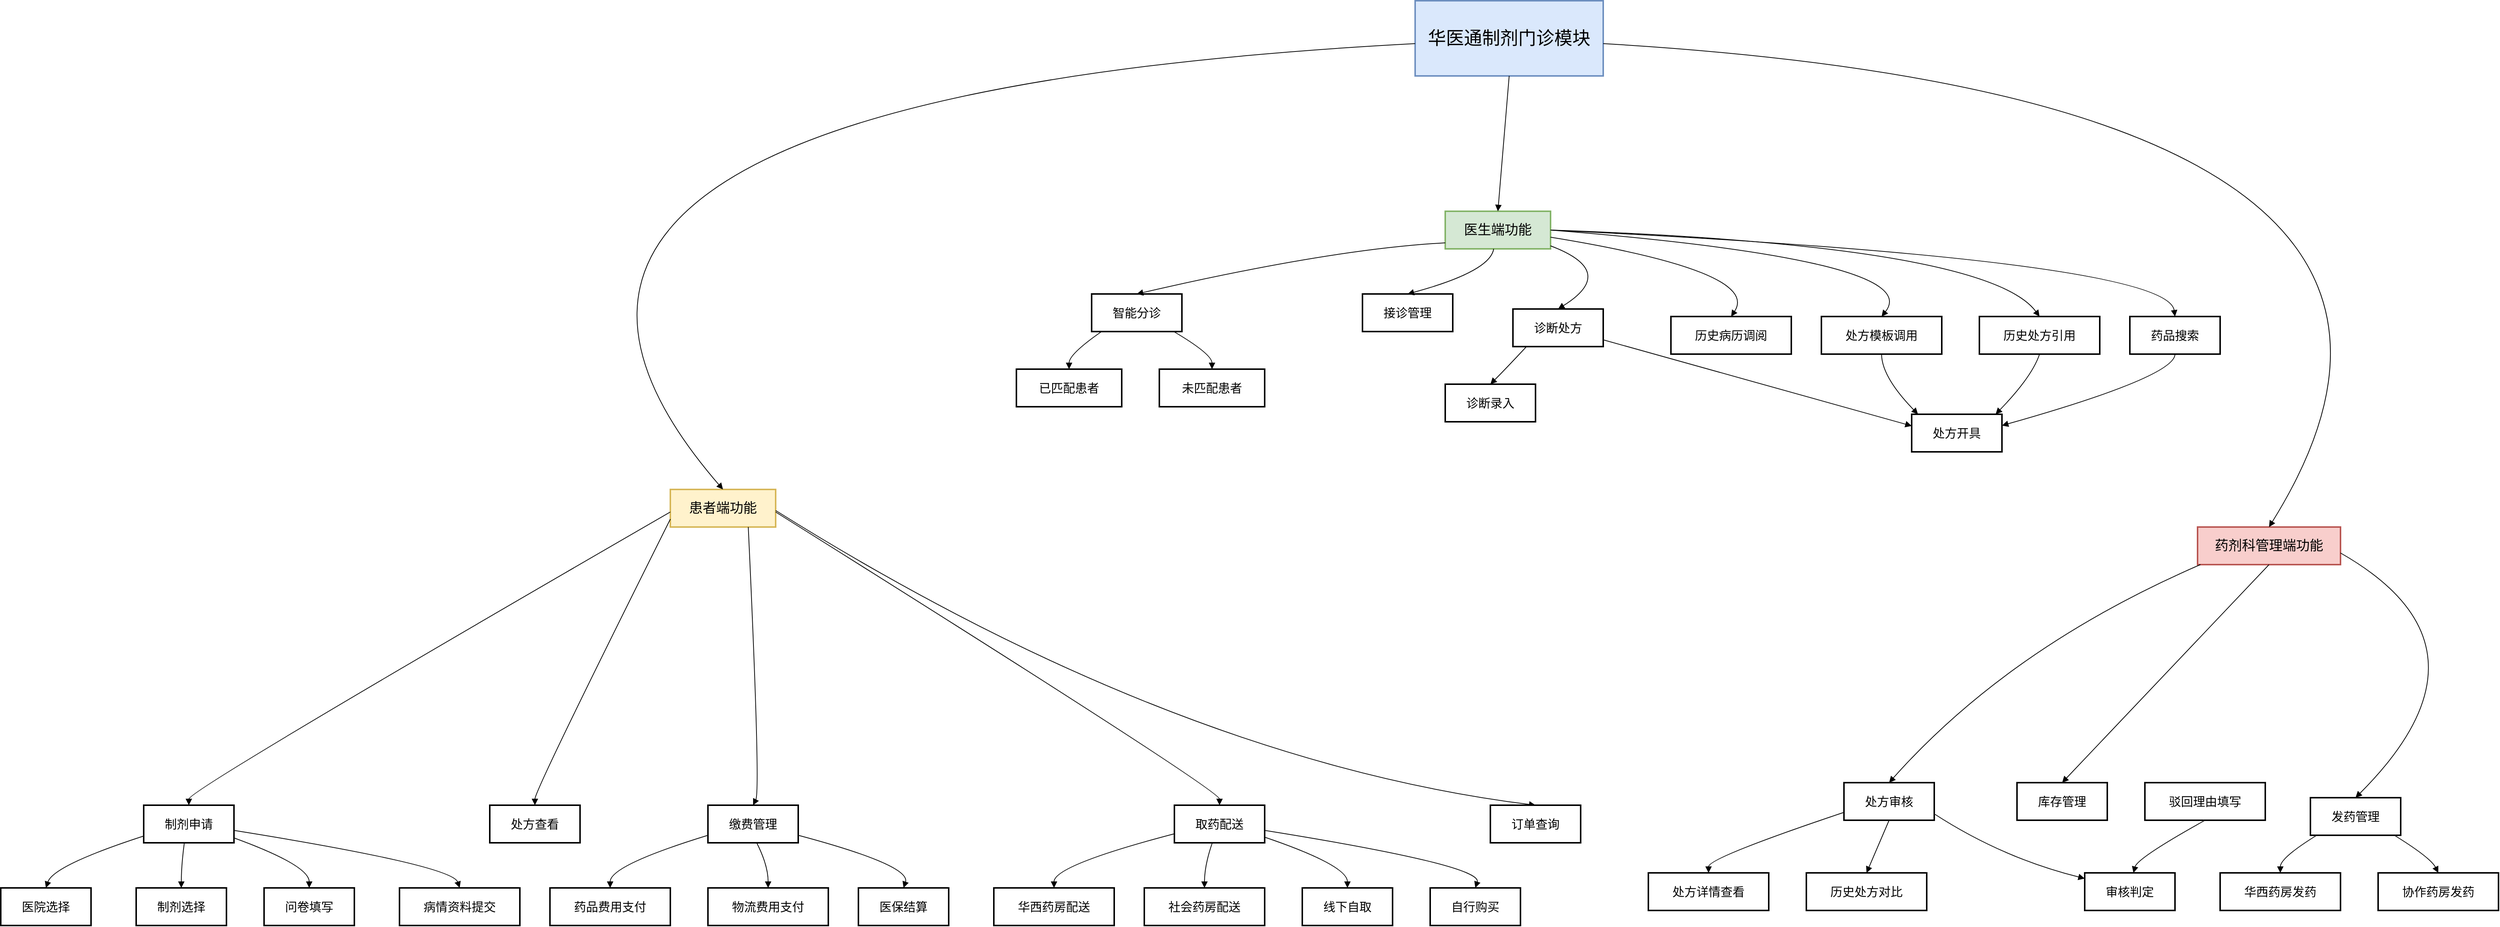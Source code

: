 <mxfile version="27.1.3" pages="2">
  <diagram name="第 1 页" id="2c6VAiDTs5uEBKU6EWW7">
    <mxGraphModel dx="2022" dy="1007" grid="1" gridSize="10" guides="1" tooltips="1" connect="1" arrows="1" fold="1" page="1" pageScale="1" pageWidth="827" pageHeight="1169" math="0" shadow="0">
      <root>
        <mxCell id="0" />
        <mxCell id="1" parent="0" />
        <mxCell id="IF8sYzZvy4wnzW-4cJR5-2" value="华医通制剂门诊模块" style="whiteSpace=wrap;strokeWidth=2;fontSize=24;fillColor=#dae8fc;strokeColor=#6c8ebf;" vertex="1" parent="1">
          <mxGeometry x="2330" y="70" width="250" height="100" as="geometry" />
        </mxCell>
        <mxCell id="IF8sYzZvy4wnzW-4cJR5-3" value="患者端功能" style="whiteSpace=wrap;strokeWidth=2;fillColor=#fff2cc;strokeColor=#d6b656;fontSize=18;" vertex="1" parent="1">
          <mxGeometry x="1340" y="720" width="140" height="50" as="geometry" />
        </mxCell>
        <mxCell id="IF8sYzZvy4wnzW-4cJR5-4" value="医生端功能" style="whiteSpace=wrap;strokeWidth=2;fillColor=#d5e8d4;strokeColor=#82b366;fontSize=18;" vertex="1" parent="1">
          <mxGeometry x="2370" y="350" width="140" height="50" as="geometry" />
        </mxCell>
        <mxCell id="IF8sYzZvy4wnzW-4cJR5-5" value="药剂科管理端功能" style="whiteSpace=wrap;strokeWidth=2;fillColor=#f8cecc;strokeColor=#b85450;fontSize=18;" vertex="1" parent="1">
          <mxGeometry x="3370" y="770" width="190" height="50" as="geometry" />
        </mxCell>
        <mxCell id="IF8sYzZvy4wnzW-4cJR5-6" value="制剂申请" style="whiteSpace=wrap;strokeWidth=2;fontSize=16;" vertex="1" parent="1">
          <mxGeometry x="640" y="1140" width="120" height="50" as="geometry" />
        </mxCell>
        <mxCell id="IF8sYzZvy4wnzW-4cJR5-7" value="处方查看" style="whiteSpace=wrap;strokeWidth=2;fontSize=16;" vertex="1" parent="1">
          <mxGeometry x="1100" y="1140" width="120" height="50" as="geometry" />
        </mxCell>
        <mxCell id="IF8sYzZvy4wnzW-4cJR5-8" value="缴费管理" style="whiteSpace=wrap;strokeWidth=2;fontSize=16;" vertex="1" parent="1">
          <mxGeometry x="1390" y="1140" width="120" height="50" as="geometry" />
        </mxCell>
        <mxCell id="IF8sYzZvy4wnzW-4cJR5-9" value="取药配送" style="whiteSpace=wrap;strokeWidth=2;fontSize=16;" vertex="1" parent="1">
          <mxGeometry x="2010" y="1140" width="120" height="50" as="geometry" />
        </mxCell>
        <mxCell id="IF8sYzZvy4wnzW-4cJR5-11" value="医院选择" style="whiteSpace=wrap;strokeWidth=2;fontSize=16;" vertex="1" parent="1">
          <mxGeometry x="450" y="1250" width="120" height="50" as="geometry" />
        </mxCell>
        <mxCell id="IF8sYzZvy4wnzW-4cJR5-12" value="制剂选择" style="whiteSpace=wrap;strokeWidth=2;fontSize=16;" vertex="1" parent="1">
          <mxGeometry x="630" y="1250" width="120" height="50" as="geometry" />
        </mxCell>
        <mxCell id="IF8sYzZvy4wnzW-4cJR5-13" value="问卷填写" style="whiteSpace=wrap;strokeWidth=2;fontSize=16;" vertex="1" parent="1">
          <mxGeometry x="800" y="1250" width="120" height="50" as="geometry" />
        </mxCell>
        <mxCell id="IF8sYzZvy4wnzW-4cJR5-14" value="病情资料提交" style="whiteSpace=wrap;strokeWidth=2;fontSize=16;" vertex="1" parent="1">
          <mxGeometry x="980" y="1250" width="160" height="50" as="geometry" />
        </mxCell>
        <mxCell id="IF8sYzZvy4wnzW-4cJR5-15" value="药品费用支付" style="whiteSpace=wrap;strokeWidth=2;fontSize=16;" vertex="1" parent="1">
          <mxGeometry x="1180" y="1250" width="160" height="50" as="geometry" />
        </mxCell>
        <mxCell id="IF8sYzZvy4wnzW-4cJR5-16" value="物流费用支付" style="whiteSpace=wrap;strokeWidth=2;fontSize=16;" vertex="1" parent="1">
          <mxGeometry x="1390" y="1250" width="160" height="50" as="geometry" />
        </mxCell>
        <mxCell id="IF8sYzZvy4wnzW-4cJR5-17" value="医保结算" style="whiteSpace=wrap;strokeWidth=2;fontSize=16;" vertex="1" parent="1">
          <mxGeometry x="1590" y="1250" width="120" height="50" as="geometry" />
        </mxCell>
        <mxCell id="IF8sYzZvy4wnzW-4cJR5-18" value="华西药房配送" style="whiteSpace=wrap;strokeWidth=2;fontSize=16;" vertex="1" parent="1">
          <mxGeometry x="1770" y="1250" width="160" height="50" as="geometry" />
        </mxCell>
        <mxCell id="IF8sYzZvy4wnzW-4cJR5-19" value="社会药房配送" style="whiteSpace=wrap;strokeWidth=2;fontSize=16;" vertex="1" parent="1">
          <mxGeometry x="1970" y="1250" width="160" height="50" as="geometry" />
        </mxCell>
        <mxCell id="IF8sYzZvy4wnzW-4cJR5-20" value="线下自取" style="whiteSpace=wrap;strokeWidth=2;fontSize=16;" vertex="1" parent="1">
          <mxGeometry x="2180" y="1250" width="120" height="50" as="geometry" />
        </mxCell>
        <mxCell id="IF8sYzZvy4wnzW-4cJR5-21" value="自行购买" style="whiteSpace=wrap;strokeWidth=2;fontSize=16;" vertex="1" parent="1">
          <mxGeometry x="2350" y="1250" width="120" height="50" as="geometry" />
        </mxCell>
        <mxCell id="IF8sYzZvy4wnzW-4cJR5-22" value="智能分诊" style="whiteSpace=wrap;strokeWidth=2;fontSize=16;" vertex="1" parent="1">
          <mxGeometry x="1900" y="460" width="120" height="50" as="geometry" />
        </mxCell>
        <mxCell id="IF8sYzZvy4wnzW-4cJR5-23" value="接诊管理" style="whiteSpace=wrap;strokeWidth=2;fontSize=16;" vertex="1" parent="1">
          <mxGeometry x="2260" y="460" width="120" height="50" as="geometry" />
        </mxCell>
        <mxCell id="IF8sYzZvy4wnzW-4cJR5-24" value="诊断处方" style="whiteSpace=wrap;strokeWidth=2;fontSize=16;" vertex="1" parent="1">
          <mxGeometry x="2460" y="480" width="120" height="50" as="geometry" />
        </mxCell>
        <mxCell id="IF8sYzZvy4wnzW-4cJR5-25" value="历史病历调阅" style="whiteSpace=wrap;strokeWidth=2;fontSize=16;" vertex="1" parent="1">
          <mxGeometry x="2670" y="490" width="160" height="50" as="geometry" />
        </mxCell>
        <mxCell id="IF8sYzZvy4wnzW-4cJR5-26" value="已匹配患者" style="whiteSpace=wrap;strokeWidth=2;fontSize=16;" vertex="1" parent="1">
          <mxGeometry x="1800" y="560" width="140" height="50" as="geometry" />
        </mxCell>
        <mxCell id="IF8sYzZvy4wnzW-4cJR5-27" value="未匹配患者" style="whiteSpace=wrap;strokeWidth=2;fontSize=16;" vertex="1" parent="1">
          <mxGeometry x="1990" y="560" width="140" height="50" as="geometry" />
        </mxCell>
        <mxCell id="IF8sYzZvy4wnzW-4cJR5-28" value="诊断录入" style="whiteSpace=wrap;strokeWidth=2;fontSize=16;" vertex="1" parent="1">
          <mxGeometry x="2370" y="580" width="120" height="50" as="geometry" />
        </mxCell>
        <mxCell id="IF8sYzZvy4wnzW-4cJR5-29" value="处方开具" style="whiteSpace=wrap;strokeWidth=2;fontSize=16;" vertex="1" parent="1">
          <mxGeometry x="2990" y="620" width="120" height="50" as="geometry" />
        </mxCell>
        <mxCell id="IF8sYzZvy4wnzW-4cJR5-30" value="处方模板调用" style="whiteSpace=wrap;strokeWidth=2;fontSize=16;" vertex="1" parent="1">
          <mxGeometry x="2870" y="490" width="160" height="50" as="geometry" />
        </mxCell>
        <mxCell id="IF8sYzZvy4wnzW-4cJR5-31" value="历史处方引用" style="whiteSpace=wrap;strokeWidth=2;fontSize=16;" vertex="1" parent="1">
          <mxGeometry x="3080" y="490" width="160" height="50" as="geometry" />
        </mxCell>
        <mxCell id="IF8sYzZvy4wnzW-4cJR5-32" value="药品搜索" style="whiteSpace=wrap;strokeWidth=2;fontSize=16;" vertex="1" parent="1">
          <mxGeometry x="3280" y="490" width="120" height="50" as="geometry" />
        </mxCell>
        <mxCell id="IF8sYzZvy4wnzW-4cJR5-33" value="处方审核" style="whiteSpace=wrap;strokeWidth=2;fontSize=16;" vertex="1" parent="1">
          <mxGeometry x="2900" y="1110" width="120" height="50" as="geometry" />
        </mxCell>
        <mxCell id="IF8sYzZvy4wnzW-4cJR5-34" value="库存管理" style="whiteSpace=wrap;strokeWidth=2;fontSize=16;" vertex="1" parent="1">
          <mxGeometry x="3130" y="1110" width="120" height="50" as="geometry" />
        </mxCell>
        <mxCell id="IF8sYzZvy4wnzW-4cJR5-35" value="发药管理" style="whiteSpace=wrap;strokeWidth=2;fontSize=16;" vertex="1" parent="1">
          <mxGeometry x="3520" y="1130" width="120" height="50" as="geometry" />
        </mxCell>
        <mxCell id="IF8sYzZvy4wnzW-4cJR5-36" value="处方详情查看" style="whiteSpace=wrap;strokeWidth=2;fontSize=16;" vertex="1" parent="1">
          <mxGeometry x="2640" y="1230" width="160" height="50" as="geometry" />
        </mxCell>
        <mxCell id="IF8sYzZvy4wnzW-4cJR5-37" value="历史处方对比" style="whiteSpace=wrap;strokeWidth=2;fontSize=16;" vertex="1" parent="1">
          <mxGeometry x="2850" y="1230" width="160" height="50" as="geometry" />
        </mxCell>
        <mxCell id="IF8sYzZvy4wnzW-4cJR5-38" value="审核判定" style="whiteSpace=wrap;strokeWidth=2;fontSize=16;" vertex="1" parent="1">
          <mxGeometry x="3220" y="1230" width="120" height="50" as="geometry" />
        </mxCell>
        <mxCell id="IF8sYzZvy4wnzW-4cJR5-39" value="驳回理由填写" style="whiteSpace=wrap;strokeWidth=2;fontSize=16;" vertex="1" parent="1">
          <mxGeometry x="3300" y="1110" width="160" height="50" as="geometry" />
        </mxCell>
        <mxCell id="IF8sYzZvy4wnzW-4cJR5-40" value="华西药房发药" style="whiteSpace=wrap;strokeWidth=2;fontSize=16;" vertex="1" parent="1">
          <mxGeometry x="3400" y="1230" width="160" height="50" as="geometry" />
        </mxCell>
        <mxCell id="IF8sYzZvy4wnzW-4cJR5-41" value="协作药房发药" style="whiteSpace=wrap;strokeWidth=2;fontSize=16;" vertex="1" parent="1">
          <mxGeometry x="3610" y="1230" width="160" height="50" as="geometry" />
        </mxCell>
        <mxCell id="IF8sYzZvy4wnzW-4cJR5-42" value="" style="curved=1;startArrow=none;endArrow=block;exitX=0;exitY=0.57;entryX=0.5;entryY=0;rounded=0;" edge="1" parent="1" source="IF8sYzZvy4wnzW-4cJR5-2" target="IF8sYzZvy4wnzW-4cJR5-3">
          <mxGeometry relative="1" as="geometry">
            <Array as="points">
              <mxPoint x="960" y="200" />
            </Array>
          </mxGeometry>
        </mxCell>
        <mxCell id="IF8sYzZvy4wnzW-4cJR5-43" value="" style="curved=1;startArrow=none;endArrow=block;exitX=0.5;exitY=1;entryX=0.5;entryY=0;rounded=0;" edge="1" parent="1" source="IF8sYzZvy4wnzW-4cJR5-2" target="IF8sYzZvy4wnzW-4cJR5-4">
          <mxGeometry relative="1" as="geometry">
            <Array as="points" />
          </mxGeometry>
        </mxCell>
        <mxCell id="IF8sYzZvy4wnzW-4cJR5-44" value="" style="curved=1;startArrow=none;endArrow=block;exitX=1;exitY=0.57;entryX=0.5;entryY=0;rounded=0;" edge="1" parent="1" source="IF8sYzZvy4wnzW-4cJR5-2" target="IF8sYzZvy4wnzW-4cJR5-5">
          <mxGeometry relative="1" as="geometry">
            <Array as="points">
              <mxPoint x="3820" y="200" />
            </Array>
          </mxGeometry>
        </mxCell>
        <mxCell id="IF8sYzZvy4wnzW-4cJR5-45" value="" style="curved=1;startArrow=none;endArrow=block;exitX=0;exitY=0.6;entryX=0.5;entryY=0;rounded=0;" edge="1" parent="1" source="IF8sYzZvy4wnzW-4cJR5-3" target="IF8sYzZvy4wnzW-4cJR5-6">
          <mxGeometry relative="1" as="geometry">
            <Array as="points">
              <mxPoint x="700" y="1120" />
            </Array>
          </mxGeometry>
        </mxCell>
        <mxCell id="IF8sYzZvy4wnzW-4cJR5-46" value="" style="curved=1;startArrow=none;endArrow=block;exitX=0;exitY=0.79;entryX=0.5;entryY=0;rounded=0;" edge="1" parent="1" source="IF8sYzZvy4wnzW-4cJR5-3" target="IF8sYzZvy4wnzW-4cJR5-7">
          <mxGeometry relative="1" as="geometry">
            <Array as="points">
              <mxPoint x="1160" y="1120" />
            </Array>
          </mxGeometry>
        </mxCell>
        <mxCell id="IF8sYzZvy4wnzW-4cJR5-47" value="" style="curved=1;startArrow=none;endArrow=block;exitX=0.74;exitY=1;entryX=0.5;entryY=0;rounded=0;" edge="1" parent="1" source="IF8sYzZvy4wnzW-4cJR5-3" target="IF8sYzZvy4wnzW-4cJR5-8">
          <mxGeometry relative="1" as="geometry">
            <Array as="points">
              <mxPoint x="1460" y="1120" />
            </Array>
          </mxGeometry>
        </mxCell>
        <mxCell id="IF8sYzZvy4wnzW-4cJR5-48" value="" style="curved=1;startArrow=none;endArrow=block;exitX=1;exitY=0.6;entryX=0.5;entryY=0;rounded=0;" edge="1" parent="1" source="IF8sYzZvy4wnzW-4cJR5-3" target="IF8sYzZvy4wnzW-4cJR5-9">
          <mxGeometry relative="1" as="geometry">
            <Array as="points">
              <mxPoint x="2070" y="1120" />
            </Array>
          </mxGeometry>
        </mxCell>
        <mxCell id="IF8sYzZvy4wnzW-4cJR5-50" value="" style="curved=1;startArrow=none;endArrow=block;exitX=0;exitY=0.82;entryX=0.5;entryY=0;rounded=0;fontSize=16;" edge="1" parent="1" source="IF8sYzZvy4wnzW-4cJR5-6" target="IF8sYzZvy4wnzW-4cJR5-11">
          <mxGeometry relative="1" as="geometry">
            <Array as="points">
              <mxPoint x="520" y="1220" />
            </Array>
          </mxGeometry>
        </mxCell>
        <mxCell id="IF8sYzZvy4wnzW-4cJR5-51" value="" style="curved=1;startArrow=none;endArrow=block;exitX=0.45;exitY=1;entryX=0.5;entryY=0;rounded=0;fontSize=16;" edge="1" parent="1" source="IF8sYzZvy4wnzW-4cJR5-6" target="IF8sYzZvy4wnzW-4cJR5-12">
          <mxGeometry relative="1" as="geometry">
            <Array as="points">
              <mxPoint x="690" y="1220" />
            </Array>
          </mxGeometry>
        </mxCell>
        <mxCell id="IF8sYzZvy4wnzW-4cJR5-52" value="" style="curved=1;startArrow=none;endArrow=block;exitX=1;exitY=0.87;entryX=0.5;entryY=0;rounded=0;fontSize=16;" edge="1" parent="1" source="IF8sYzZvy4wnzW-4cJR5-6" target="IF8sYzZvy4wnzW-4cJR5-13">
          <mxGeometry relative="1" as="geometry">
            <Array as="points">
              <mxPoint x="860" y="1220" />
            </Array>
          </mxGeometry>
        </mxCell>
        <mxCell id="IF8sYzZvy4wnzW-4cJR5-53" value="" style="curved=1;startArrow=none;endArrow=block;exitX=1;exitY=0.67;entryX=0.5;entryY=0;rounded=0;fontSize=16;" edge="1" parent="1" source="IF8sYzZvy4wnzW-4cJR5-6" target="IF8sYzZvy4wnzW-4cJR5-14">
          <mxGeometry relative="1" as="geometry">
            <Array as="points">
              <mxPoint x="1050" y="1220" />
            </Array>
          </mxGeometry>
        </mxCell>
        <mxCell id="IF8sYzZvy4wnzW-4cJR5-54" value="" style="curved=1;startArrow=none;endArrow=block;exitX=0;exitY=0.8;entryX=0.5;entryY=0;rounded=0;fontSize=16;" edge="1" parent="1" source="IF8sYzZvy4wnzW-4cJR5-8" target="IF8sYzZvy4wnzW-4cJR5-15">
          <mxGeometry relative="1" as="geometry">
            <Array as="points">
              <mxPoint x="1260" y="1220" />
            </Array>
          </mxGeometry>
        </mxCell>
        <mxCell id="IF8sYzZvy4wnzW-4cJR5-55" value="" style="curved=1;startArrow=none;endArrow=block;exitX=0.54;exitY=1;entryX=0.5;entryY=0;rounded=0;fontSize=16;" edge="1" parent="1" source="IF8sYzZvy4wnzW-4cJR5-8" target="IF8sYzZvy4wnzW-4cJR5-16">
          <mxGeometry relative="1" as="geometry">
            <Array as="points">
              <mxPoint x="1470" y="1220" />
            </Array>
          </mxGeometry>
        </mxCell>
        <mxCell id="IF8sYzZvy4wnzW-4cJR5-56" value="" style="curved=1;startArrow=none;endArrow=block;exitX=1;exitY=0.8;entryX=0.5;entryY=0;rounded=0;fontSize=16;" edge="1" parent="1" source="IF8sYzZvy4wnzW-4cJR5-8" target="IF8sYzZvy4wnzW-4cJR5-17">
          <mxGeometry relative="1" as="geometry">
            <Array as="points">
              <mxPoint x="1660" y="1220" />
            </Array>
          </mxGeometry>
        </mxCell>
        <mxCell id="IF8sYzZvy4wnzW-4cJR5-57" value="" style="curved=1;startArrow=none;endArrow=block;exitX=0;exitY=0.76;entryX=0.5;entryY=0;rounded=0;fontSize=16;" edge="1" parent="1" source="IF8sYzZvy4wnzW-4cJR5-9" target="IF8sYzZvy4wnzW-4cJR5-18">
          <mxGeometry relative="1" as="geometry">
            <Array as="points">
              <mxPoint x="1850" y="1220" />
            </Array>
          </mxGeometry>
        </mxCell>
        <mxCell id="IF8sYzZvy4wnzW-4cJR5-58" value="" style="curved=1;startArrow=none;endArrow=block;exitX=0.42;exitY=1;entryX=0.5;entryY=0;rounded=0;fontSize=16;" edge="1" parent="1" source="IF8sYzZvy4wnzW-4cJR5-9" target="IF8sYzZvy4wnzW-4cJR5-19">
          <mxGeometry relative="1" as="geometry">
            <Array as="points">
              <mxPoint x="2050" y="1220" />
            </Array>
          </mxGeometry>
        </mxCell>
        <mxCell id="IF8sYzZvy4wnzW-4cJR5-59" value="" style="curved=1;startArrow=none;endArrow=block;exitX=1;exitY=0.85;entryX=0.5;entryY=0;rounded=0;fontSize=16;" edge="1" parent="1" source="IF8sYzZvy4wnzW-4cJR5-9" target="IF8sYzZvy4wnzW-4cJR5-20">
          <mxGeometry relative="1" as="geometry">
            <Array as="points">
              <mxPoint x="2240" y="1220" />
            </Array>
          </mxGeometry>
        </mxCell>
        <mxCell id="IF8sYzZvy4wnzW-4cJR5-60" value="" style="curved=1;startArrow=none;endArrow=block;exitX=1;exitY=0.67;entryX=0.5;entryY=0;rounded=0;fontSize=16;" edge="1" parent="1" source="IF8sYzZvy4wnzW-4cJR5-9" target="IF8sYzZvy4wnzW-4cJR5-21">
          <mxGeometry relative="1" as="geometry">
            <Array as="points">
              <mxPoint x="2420" y="1220" />
            </Array>
          </mxGeometry>
        </mxCell>
        <mxCell id="IF8sYzZvy4wnzW-4cJR5-61" value="" style="curved=1;startArrow=none;endArrow=block;exitX=0;exitY=0.84;entryX=0.5;entryY=0;rounded=0;" edge="1" parent="1" source="IF8sYzZvy4wnzW-4cJR5-4" target="IF8sYzZvy4wnzW-4cJR5-22">
          <mxGeometry relative="1" as="geometry">
            <Array as="points">
              <mxPoint x="2220" y="400" />
            </Array>
          </mxGeometry>
        </mxCell>
        <mxCell id="IF8sYzZvy4wnzW-4cJR5-62" value="" style="curved=1;startArrow=none;endArrow=block;exitX=0.46;exitY=1;entryX=0.5;entryY=0;rounded=0;" edge="1" parent="1" source="IF8sYzZvy4wnzW-4cJR5-4" target="IF8sYzZvy4wnzW-4cJR5-23">
          <mxGeometry relative="1" as="geometry">
            <Array as="points">
              <mxPoint x="2430" y="430" />
            </Array>
          </mxGeometry>
        </mxCell>
        <mxCell id="IF8sYzZvy4wnzW-4cJR5-63" value="" style="curved=1;startArrow=none;endArrow=block;exitX=1;exitY=0.92;rounded=0;entryX=0.5;entryY=0;entryDx=0;entryDy=0;" edge="1" parent="1" source="IF8sYzZvy4wnzW-4cJR5-4" target="IF8sYzZvy4wnzW-4cJR5-24">
          <mxGeometry relative="1" as="geometry">
            <Array as="points">
              <mxPoint x="2600" y="430" />
            </Array>
            <mxPoint x="2560" y="460" as="targetPoint" />
          </mxGeometry>
        </mxCell>
        <mxCell id="IF8sYzZvy4wnzW-4cJR5-64" value="" style="curved=1;startArrow=none;endArrow=block;exitX=1;exitY=0.69;entryX=0.5;entryY=0;rounded=0;" edge="1" parent="1" source="IF8sYzZvy4wnzW-4cJR5-4" target="IF8sYzZvy4wnzW-4cJR5-25">
          <mxGeometry relative="1" as="geometry">
            <Array as="points">
              <mxPoint x="2790" y="430" />
            </Array>
          </mxGeometry>
        </mxCell>
        <mxCell id="IF8sYzZvy4wnzW-4cJR5-65" value="" style="curved=1;startArrow=none;endArrow=block;exitX=0.11;exitY=1;entryX=0.5;entryY=0;rounded=0;fontSize=16;" edge="1" parent="1" source="IF8sYzZvy4wnzW-4cJR5-22" target="IF8sYzZvy4wnzW-4cJR5-26">
          <mxGeometry relative="1" as="geometry">
            <Array as="points">
              <mxPoint x="1870" y="540" />
            </Array>
          </mxGeometry>
        </mxCell>
        <mxCell id="IF8sYzZvy4wnzW-4cJR5-66" value="" style="curved=1;startArrow=none;endArrow=block;exitX=0.91;exitY=1;entryX=0.5;entryY=0;rounded=0;fontSize=16;" edge="1" parent="1" source="IF8sYzZvy4wnzW-4cJR5-22" target="IF8sYzZvy4wnzW-4cJR5-27">
          <mxGeometry relative="1" as="geometry">
            <Array as="points">
              <mxPoint x="2060" y="540" />
            </Array>
          </mxGeometry>
        </mxCell>
        <mxCell id="IF8sYzZvy4wnzW-4cJR5-67" value="" style="curved=1;startArrow=none;endArrow=block;exitX=0.15;exitY=1;entryX=0.5;entryY=0;rounded=0;fontSize=16;" edge="1" parent="1" source="IF8sYzZvy4wnzW-4cJR5-24" target="IF8sYzZvy4wnzW-4cJR5-28">
          <mxGeometry relative="1" as="geometry">
            <Array as="points">
              <mxPoint x="2450" y="560" />
            </Array>
          </mxGeometry>
        </mxCell>
        <mxCell id="IF8sYzZvy4wnzW-4cJR5-68" value="" style="curved=1;startArrow=none;endArrow=block;exitX=1;exitY=0.82;entryX=0;entryY=0.31;rounded=0;fontSize=16;" edge="1" parent="1" source="IF8sYzZvy4wnzW-4cJR5-24" target="IF8sYzZvy4wnzW-4cJR5-29">
          <mxGeometry relative="1" as="geometry">
            <Array as="points">
              <mxPoint x="2720" y="560" />
            </Array>
          </mxGeometry>
        </mxCell>
        <mxCell id="IF8sYzZvy4wnzW-4cJR5-69" value="" style="curved=1;startArrow=none;endArrow=block;exitX=0.5;exitY=1;entryX=0.07;entryY=0;rounded=0;fontSize=16;" edge="1" parent="1" source="IF8sYzZvy4wnzW-4cJR5-30" target="IF8sYzZvy4wnzW-4cJR5-29">
          <mxGeometry relative="1" as="geometry">
            <Array as="points">
              <mxPoint x="2950" y="570" />
            </Array>
          </mxGeometry>
        </mxCell>
        <mxCell id="IF8sYzZvy4wnzW-4cJR5-70" value="" style="curved=1;startArrow=none;endArrow=block;exitX=0.5;exitY=1;entryX=0.93;entryY=0;rounded=0;fontSize=16;" edge="1" parent="1" source="IF8sYzZvy4wnzW-4cJR5-31" target="IF8sYzZvy4wnzW-4cJR5-29">
          <mxGeometry relative="1" as="geometry">
            <Array as="points">
              <mxPoint x="3150" y="570" />
            </Array>
          </mxGeometry>
        </mxCell>
        <mxCell id="IF8sYzZvy4wnzW-4cJR5-71" value="" style="curved=1;startArrow=none;endArrow=block;exitX=0.5;exitY=1;entryX=1;entryY=0.3;rounded=0;fontSize=16;" edge="1" parent="1" source="IF8sYzZvy4wnzW-4cJR5-32" target="IF8sYzZvy4wnzW-4cJR5-29">
          <mxGeometry relative="1" as="geometry">
            <Array as="points">
              <mxPoint x="3340" y="570" />
            </Array>
          </mxGeometry>
        </mxCell>
        <mxCell id="IF8sYzZvy4wnzW-4cJR5-72" value="" style="curved=1;startArrow=none;endArrow=block;exitX=0.02;exitY=1;entryX=0.5;entryY=0;rounded=0;" edge="1" parent="1" source="IF8sYzZvy4wnzW-4cJR5-5" target="IF8sYzZvy4wnzW-4cJR5-33">
          <mxGeometry relative="1" as="geometry">
            <Array as="points">
              <mxPoint x="3120" y="930" />
            </Array>
          </mxGeometry>
        </mxCell>
        <mxCell id="IF8sYzZvy4wnzW-4cJR5-73" value="" style="curved=1;startArrow=none;endArrow=block;exitX=0.5;exitY=1;entryX=0.5;entryY=0;rounded=0;" edge="1" parent="1" source="IF8sYzZvy4wnzW-4cJR5-5" target="IF8sYzZvy4wnzW-4cJR5-34">
          <mxGeometry relative="1" as="geometry">
            <Array as="points" />
          </mxGeometry>
        </mxCell>
        <mxCell id="IF8sYzZvy4wnzW-4cJR5-74" value="" style="curved=1;startArrow=none;endArrow=block;exitX=1;exitY=0.69;entryX=0.5;entryY=0;rounded=0;" edge="1" parent="1" source="IF8sYzZvy4wnzW-4cJR5-5" target="IF8sYzZvy4wnzW-4cJR5-35">
          <mxGeometry relative="1" as="geometry">
            <Array as="points">
              <mxPoint x="3780" y="930" />
            </Array>
          </mxGeometry>
        </mxCell>
        <mxCell id="IF8sYzZvy4wnzW-4cJR5-75" value="" style="curved=1;startArrow=none;endArrow=block;exitX=0;exitY=0.79;entryX=0.5;entryY=0;rounded=0;fontSize=16;" edge="1" parent="1" source="IF8sYzZvy4wnzW-4cJR5-33" target="IF8sYzZvy4wnzW-4cJR5-36">
          <mxGeometry relative="1" as="geometry">
            <Array as="points">
              <mxPoint x="2720" y="1210" />
            </Array>
          </mxGeometry>
        </mxCell>
        <mxCell id="IF8sYzZvy4wnzW-4cJR5-76" value="" style="curved=1;startArrow=none;endArrow=block;exitX=0.5;exitY=1;entryX=0.5;entryY=0;rounded=0;fontSize=16;" edge="1" parent="1" source="IF8sYzZvy4wnzW-4cJR5-33" target="IF8sYzZvy4wnzW-4cJR5-37">
          <mxGeometry relative="1" as="geometry">
            <Array as="points" />
          </mxGeometry>
        </mxCell>
        <mxCell id="IF8sYzZvy4wnzW-4cJR5-77" value="" style="curved=1;startArrow=none;endArrow=block;exitX=1;exitY=0.83;entryX=0;entryY=0.15;rounded=0;fontSize=16;" edge="1" parent="1" source="IF8sYzZvy4wnzW-4cJR5-33" target="IF8sYzZvy4wnzW-4cJR5-38">
          <mxGeometry relative="1" as="geometry">
            <Array as="points">
              <mxPoint x="3110" y="1210" />
            </Array>
          </mxGeometry>
        </mxCell>
        <mxCell id="IF8sYzZvy4wnzW-4cJR5-78" value="" style="curved=1;startArrow=none;endArrow=block;exitX=0.5;exitY=1;entryX=0.54;entryY=0;rounded=0;fontSize=16;" edge="1" parent="1" source="IF8sYzZvy4wnzW-4cJR5-39" target="IF8sYzZvy4wnzW-4cJR5-38">
          <mxGeometry relative="1" as="geometry">
            <Array as="points">
              <mxPoint x="3290" y="1210" />
            </Array>
          </mxGeometry>
        </mxCell>
        <mxCell id="IF8sYzZvy4wnzW-4cJR5-79" value="" style="curved=1;startArrow=none;endArrow=block;exitX=0.07;exitY=1;entryX=0.5;entryY=0;rounded=0;fontSize=16;" edge="1" parent="1" source="IF8sYzZvy4wnzW-4cJR5-35" target="IF8sYzZvy4wnzW-4cJR5-40">
          <mxGeometry relative="1" as="geometry">
            <Array as="points">
              <mxPoint x="3480" y="1210" />
            </Array>
          </mxGeometry>
        </mxCell>
        <mxCell id="IF8sYzZvy4wnzW-4cJR5-80" value="" style="curved=1;startArrow=none;endArrow=block;exitX=0.93;exitY=1;entryX=0.5;entryY=0;rounded=0;fontSize=16;" edge="1" parent="1" source="IF8sYzZvy4wnzW-4cJR5-35" target="IF8sYzZvy4wnzW-4cJR5-41">
          <mxGeometry relative="1" as="geometry">
            <Array as="points">
              <mxPoint x="3680" y="1210" />
            </Array>
          </mxGeometry>
        </mxCell>
        <mxCell id="IF8sYzZvy4wnzW-4cJR5-81" value="" style="curved=1;startArrow=none;endArrow=block;exitX=1;exitY=0.56;entryX=0.5;entryY=0;rounded=0;entryDx=0;entryDy=0;" edge="1" parent="1" source="IF8sYzZvy4wnzW-4cJR5-3" target="IF8sYzZvy4wnzW-4cJR5-10">
          <mxGeometry relative="1" as="geometry">
            <Array as="points">
              <mxPoint x="2010" y="1080" />
            </Array>
            <mxPoint x="1461" y="1070" as="sourcePoint" />
            <mxPoint x="2507" y="1144" as="targetPoint" />
          </mxGeometry>
        </mxCell>
        <mxCell id="IF8sYzZvy4wnzW-4cJR5-10" value="订单查询" style="whiteSpace=wrap;strokeWidth=2;fontSize=16;" vertex="1" parent="1">
          <mxGeometry x="2430" y="1140" width="120" height="50" as="geometry" />
        </mxCell>
        <mxCell id="IF8sYzZvy4wnzW-4cJR5-83" value="" style="curved=1;startArrow=none;endArrow=block;exitX=1;exitY=0.5;entryX=0.5;entryY=0;rounded=0;exitDx=0;exitDy=0;entryDx=0;entryDy=0;" edge="1" parent="1" source="IF8sYzZvy4wnzW-4cJR5-4" target="IF8sYzZvy4wnzW-4cJR5-30">
          <mxGeometry relative="1" as="geometry">
            <Array as="points">
              <mxPoint x="3010" y="415" />
            </Array>
            <mxPoint x="2730" y="370" as="sourcePoint" />
            <mxPoint x="2970" y="475" as="targetPoint" />
          </mxGeometry>
        </mxCell>
        <mxCell id="IF8sYzZvy4wnzW-4cJR5-84" value="" style="curved=1;startArrow=none;endArrow=block;exitX=1;exitY=0.5;entryX=0.5;entryY=0;rounded=0;entryDx=0;entryDy=0;exitDx=0;exitDy=0;" edge="1" parent="1" source="IF8sYzZvy4wnzW-4cJR5-4" target="IF8sYzZvy4wnzW-4cJR5-31">
          <mxGeometry relative="1" as="geometry">
            <Array as="points">
              <mxPoint x="3090" y="395" />
            </Array>
            <mxPoint x="2810" y="350" as="sourcePoint" />
            <mxPoint x="3050" y="455" as="targetPoint" />
          </mxGeometry>
        </mxCell>
        <mxCell id="IF8sYzZvy4wnzW-4cJR5-85" value="" style="curved=1;startArrow=none;endArrow=block;exitX=1;exitY=0.5;entryX=0.5;entryY=0;rounded=0;entryDx=0;entryDy=0;exitDx=0;exitDy=0;" edge="1" parent="1" source="IF8sYzZvy4wnzW-4cJR5-4" target="IF8sYzZvy4wnzW-4cJR5-32">
          <mxGeometry relative="1" as="geometry">
            <Array as="points">
              <mxPoint x="3330" y="415" />
            </Array>
            <mxPoint x="3050" y="370" as="sourcePoint" />
            <mxPoint x="3290" y="475" as="targetPoint" />
          </mxGeometry>
        </mxCell>
      </root>
    </mxGraphModel>
  </diagram>
  <diagram id="uFg7E_dFso2XeabN2RZW" name="第 2 页">
    <mxGraphModel dx="1436" dy="705" grid="1" gridSize="10" guides="1" tooltips="1" connect="1" arrows="1" fold="1" page="1" pageScale="1" pageWidth="827" pageHeight="1169" math="0" shadow="0">
      <root>
        <mxCell id="0" />
        <mxCell id="1" parent="0" />
        <mxCell id="XoKwE408zN5f4M1Wbg9F-1" value="用户进入合作专区" style="rounded=1;arcSize=20;strokeWidth=2" vertex="1" parent="1">
          <mxGeometry x="145" y="20" width="158" height="54" as="geometry" />
        </mxCell>
        <mxCell id="XoKwE408zN5f4M1Wbg9F-2" value="浏览商家列表" style="whiteSpace=wrap;strokeWidth=2;" vertex="1" parent="1">
          <mxGeometry x="146" y="124" width="156" height="54" as="geometry" />
        </mxCell>
        <mxCell id="XoKwE408zN5f4M1Wbg9F-3" value="选择商家" style="rhombus;strokeWidth=2;whiteSpace=wrap;" vertex="1" parent="1">
          <mxGeometry x="165" y="228" width="118" height="118" as="geometry" />
        </mxCell>
        <mxCell id="XoKwE408zN5f4M1Wbg9F-4" value="查看推荐套餐" style="whiteSpace=wrap;strokeWidth=2;" vertex="1" parent="1">
          <mxGeometry x="146" y="396" width="156" height="54" as="geometry" />
        </mxCell>
        <mxCell id="XoKwE408zN5f4M1Wbg9F-5" value="直接下单?" style="rhombus;strokeWidth=2;whiteSpace=wrap;" vertex="1" parent="1">
          <mxGeometry x="163" y="500" width="124" height="124" as="geometry" />
        </mxCell>
        <mxCell id="XoKwE408zN5f4M1Wbg9F-6" value="跳转外卖平台" style="whiteSpace=wrap;strokeWidth=2;" vertex="1" parent="1">
          <mxGeometry x="249" y="697" width="156" height="54" as="geometry" />
        </mxCell>
        <mxCell id="XoKwE408zN5f4M1Wbg9F-7" value="查看营养详情" style="whiteSpace=wrap;strokeWidth=2;" vertex="1" parent="1">
          <mxGeometry x="28" y="801" width="156" height="54" as="geometry" />
        </mxCell>
        <mxCell id="XoKwE408zN5f4M1Wbg9F-8" value="加入自定义餐单" style="whiteSpace=wrap;strokeWidth=2;" vertex="1" parent="1">
          <mxGeometry x="20" y="939" width="172" height="54" as="geometry" />
        </mxCell>
        <mxCell id="XoKwE408zN5f4M1Wbg9F-9" value="生成饮食记录" style="whiteSpace=wrap;strokeWidth=2;" vertex="1" parent="1">
          <mxGeometry x="43" y="1101" width="156" height="54" as="geometry" />
        </mxCell>
        <mxCell id="XoKwE408zN5f4M1Wbg9F-10" value="监听订单状态" style="whiteSpace=wrap;strokeWidth=2;" vertex="1" parent="1">
          <mxGeometry x="249" y="801" width="156" height="54" as="geometry" />
        </mxCell>
        <mxCell id="XoKwE408zN5f4M1Wbg9F-11" value="订单完成?" style="rhombus;strokeWidth=2;whiteSpace=wrap;" vertex="1" parent="1">
          <mxGeometry x="266" y="905" width="124" height="124" as="geometry" />
        </mxCell>
        <mxCell id="XoKwE408zN5f4M1Wbg9F-12" value="显示异常提示" style="whiteSpace=wrap;strokeWidth=2;" vertex="1" parent="1">
          <mxGeometry x="270" y="1101" width="156" height="54" as="geometry" />
        </mxCell>
        <mxCell id="XoKwE408zN5f4M1Wbg9F-13" value="同步到数据看板" style="whiteSpace=wrap;strokeWidth=2;" vertex="1" parent="1">
          <mxGeometry x="35" y="1205" width="172" height="54" as="geometry" />
        </mxCell>
        <mxCell id="XoKwE408zN5f4M1Wbg9F-14" value="" style="curved=1;startArrow=none;endArrow=block;exitX=0.5;exitY=1;entryX=0.5;entryY=0;rounded=0;" edge="1" parent="1" source="XoKwE408zN5f4M1Wbg9F-1" target="XoKwE408zN5f4M1Wbg9F-2">
          <mxGeometry relative="1" as="geometry">
            <Array as="points" />
          </mxGeometry>
        </mxCell>
        <mxCell id="XoKwE408zN5f4M1Wbg9F-15" value="" style="curved=1;startArrow=none;endArrow=block;exitX=0.5;exitY=1;entryX=0.5;entryY=0;rounded=0;" edge="1" parent="1" source="XoKwE408zN5f4M1Wbg9F-2" target="XoKwE408zN5f4M1Wbg9F-3">
          <mxGeometry relative="1" as="geometry">
            <Array as="points" />
          </mxGeometry>
        </mxCell>
        <mxCell id="XoKwE408zN5f4M1Wbg9F-16" value="" style="curved=1;startArrow=none;endArrow=block;exitX=0.5;exitY=1;entryX=0.5;entryY=0;rounded=0;" edge="1" parent="1" source="XoKwE408zN5f4M1Wbg9F-3" target="XoKwE408zN5f4M1Wbg9F-4">
          <mxGeometry relative="1" as="geometry">
            <Array as="points" />
          </mxGeometry>
        </mxCell>
        <mxCell id="XoKwE408zN5f4M1Wbg9F-17" value="" style="curved=1;startArrow=none;endArrow=block;exitX=0.5;exitY=1;entryX=0.5;entryY=0;rounded=0;" edge="1" parent="1" source="XoKwE408zN5f4M1Wbg9F-4" target="XoKwE408zN5f4M1Wbg9F-5">
          <mxGeometry relative="1" as="geometry">
            <Array as="points" />
          </mxGeometry>
        </mxCell>
        <mxCell id="XoKwE408zN5f4M1Wbg9F-18" value="是" style="curved=1;startArrow=none;endArrow=block;exitX=1;exitY=0.98;entryX=0.5;entryY=-0.01;rounded=0;" edge="1" parent="1" source="XoKwE408zN5f4M1Wbg9F-5" target="XoKwE408zN5f4M1Wbg9F-6">
          <mxGeometry relative="1" as="geometry">
            <Array as="points">
              <mxPoint x="327" y="660" />
            </Array>
          </mxGeometry>
        </mxCell>
        <mxCell id="XoKwE408zN5f4M1Wbg9F-19" value="否" style="curved=1;startArrow=none;endArrow=block;exitX=0;exitY=0.91;entryX=0.5;entryY=-0.01;rounded=0;" edge="1" parent="1" source="XoKwE408zN5f4M1Wbg9F-5" target="XoKwE408zN5f4M1Wbg9F-7">
          <mxGeometry relative="1" as="geometry">
            <Array as="points">
              <mxPoint x="106" y="660" />
            </Array>
          </mxGeometry>
        </mxCell>
        <mxCell id="XoKwE408zN5f4M1Wbg9F-20" value="" style="curved=1;startArrow=none;endArrow=block;exitX=0.5;exitY=0.99;entryX=0.5;entryY=0.01;rounded=0;" edge="1" parent="1" source="XoKwE408zN5f4M1Wbg9F-7" target="XoKwE408zN5f4M1Wbg9F-8">
          <mxGeometry relative="1" as="geometry">
            <Array as="points" />
          </mxGeometry>
        </mxCell>
        <mxCell id="XoKwE408zN5f4M1Wbg9F-21" value="" style="curved=1;startArrow=none;endArrow=block;exitX=0.5;exitY=1.01;entryX=0.46;entryY=0;rounded=0;" edge="1" parent="1" source="XoKwE408zN5f4M1Wbg9F-8" target="XoKwE408zN5f4M1Wbg9F-9">
          <mxGeometry relative="1" as="geometry">
            <Array as="points">
              <mxPoint x="106" y="1065" />
            </Array>
          </mxGeometry>
        </mxCell>
        <mxCell id="XoKwE408zN5f4M1Wbg9F-22" value="" style="curved=1;startArrow=none;endArrow=block;exitX=0.5;exitY=0.99;entryX=0.5;entryY=-0.01;rounded=0;" edge="1" parent="1" source="XoKwE408zN5f4M1Wbg9F-6" target="XoKwE408zN5f4M1Wbg9F-10">
          <mxGeometry relative="1" as="geometry">
            <Array as="points" />
          </mxGeometry>
        </mxCell>
        <mxCell id="XoKwE408zN5f4M1Wbg9F-23" value="" style="curved=1;startArrow=none;endArrow=block;exitX=0.5;exitY=0.99;entryX=0.5;entryY=0;rounded=0;" edge="1" parent="1" source="XoKwE408zN5f4M1Wbg9F-10" target="XoKwE408zN5f4M1Wbg9F-11">
          <mxGeometry relative="1" as="geometry">
            <Array as="points" />
          </mxGeometry>
        </mxCell>
        <mxCell id="XoKwE408zN5f4M1Wbg9F-24" value="是" style="curved=1;startArrow=none;endArrow=block;exitX=0;exitY=0.97;entryX=0.78;entryY=0;rounded=0;" edge="1" parent="1" source="XoKwE408zN5f4M1Wbg9F-11" target="XoKwE408zN5f4M1Wbg9F-9">
          <mxGeometry relative="1" as="geometry">
            <Array as="points">
              <mxPoint x="224" y="1065" />
            </Array>
          </mxGeometry>
        </mxCell>
        <mxCell id="XoKwE408zN5f4M1Wbg9F-25" value="否" style="curved=1;startArrow=none;endArrow=block;exitX=0.6;exitY=1;entryX=0.5;entryY=0;rounded=0;" edge="1" parent="1" source="XoKwE408zN5f4M1Wbg9F-11" target="XoKwE408zN5f4M1Wbg9F-12">
          <mxGeometry relative="1" as="geometry">
            <Array as="points">
              <mxPoint x="348" y="1065" />
            </Array>
          </mxGeometry>
        </mxCell>
        <mxCell id="XoKwE408zN5f4M1Wbg9F-26" value="" style="curved=1;startArrow=none;endArrow=block;exitX=0.5;exitY=1;entryX=0.5;entryY=0;rounded=0;" edge="1" parent="1" source="XoKwE408zN5f4M1Wbg9F-9" target="XoKwE408zN5f4M1Wbg9F-13">
          <mxGeometry relative="1" as="geometry">
            <Array as="points" />
          </mxGeometry>
        </mxCell>
      </root>
    </mxGraphModel>
  </diagram>
</mxfile>
